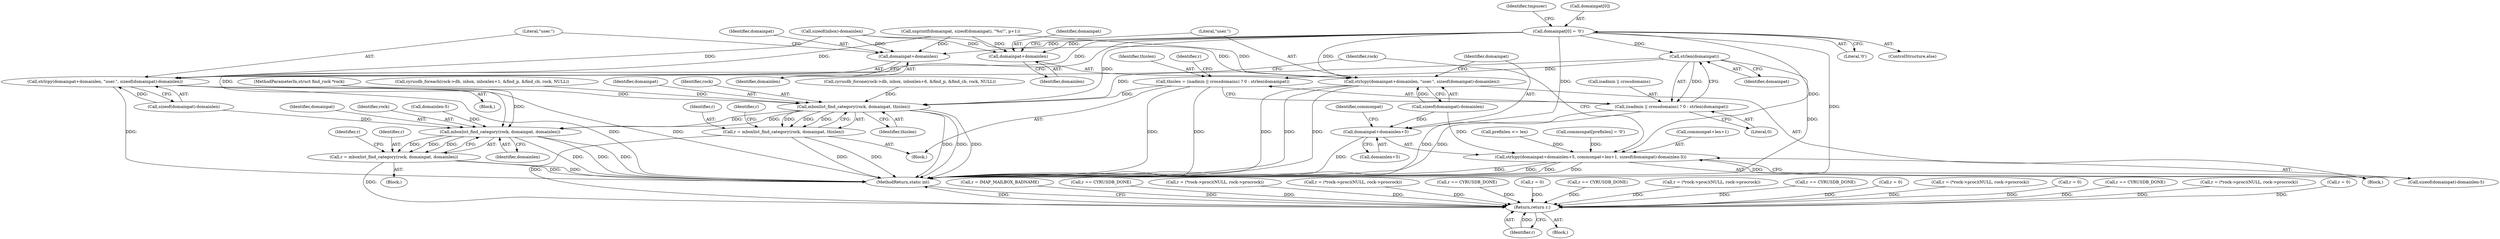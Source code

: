digraph "0_cyrus-imapd_6bd33275368edfa71ae117de895488584678ac79@array" {
"1000236" [label="(Call,domainpat[0] = '\0')"];
"1000630" [label="(Call,strlcpy(domainpat+domainlen, \"user.\", sizeof(domainpat)-domainlen))"];
"1000631" [label="(Call,domainpat+domainlen)"];
"1000641" [label="(Call,strlcpy(domainpat+domainlen, \"user.\", sizeof(domainpat)-domainlen))"];
"1000642" [label="(Call,domainpat+domainlen)"];
"1000650" [label="(Call,strlcpy(domainpat+domainlen+5, commonpat+len+1, sizeof(domainpat)-domainlen-5))"];
"1000651" [label="(Call,domainpat+domainlen+5)"];
"1000680" [label="(Call,strlen(domainpat))"];
"1000673" [label="(Call,thislen = (isadmin || crossdomains) ? 0 : strlen(domainpat))"];
"1000694" [label="(Call,mboxlist_find_category(rock, domainpat, thislen))"];
"1000692" [label="(Call,r = mboxlist_find_category(rock, domainpat, thislen))"];
"1000770" [label="(Return,return r;)"];
"1000724" [label="(Call,mboxlist_find_category(rock, domainpat, domainlen))"];
"1000722" [label="(Call,r = mboxlist_find_category(rock, domainpat, domainlen))"];
"1000675" [label="(Call,(isadmin || crossdomains) ? 0 : strlen(domainpat))"];
"1000227" [label="(Call,snprintf(domainpat, sizeof(domainpat), \"%s!\", p+1))"];
"1000642" [label="(Call,domainpat+domainlen)"];
"1000656" [label="(Call,commonpat+len+1)"];
"1000669" [label="(Identifier,rock)"];
"1000693" [label="(Identifier,r)"];
"1000681" [label="(Identifier,domainpat)"];
"1000696" [label="(Identifier,domainpat)"];
"1000641" [label="(Call,strlcpy(domainpat+domainlen, \"user.\", sizeof(domainpat)-domainlen))"];
"1000343" [label="(Call,r = IMAP_MAILBOX_BADNAME)"];
"1000651" [label="(Call,domainpat+domainlen+5)"];
"1000538" [label="(Call,r == CYRUSDB_DONE)"];
"1000772" [label="(MethodReturn,static int)"];
"1000771" [label="(Identifier,r)"];
"1000506" [label="(Call,r = (*rock->proc)(NULL, rock->procrock))"];
"1000712" [label="(Call,r = (*rock->proc)(NULL, rock->procrock))"];
"1000657" [label="(Identifier,commonpat)"];
"1000683" [label="(Identifier,r)"];
"1000465" [label="(Call,r == CYRUSDB_DONE)"];
"1000635" [label="(Call,sizeof(domainpat)-domainlen)"];
"1000245" [label="(Identifier,tmpuser)"];
"1000236" [label="(Call,domainpat[0] = '\0')"];
"1000626" [label="(Call,prefixlen <= len)"];
"1000692" [label="(Call,r = mboxlist_find_category(rock, domainpat, thislen))"];
"1000650" [label="(Call,strlcpy(domainpat+domainlen+5, commonpat+len+1, sizeof(domainpat)-domainlen-5))"];
"1000468" [label="(Call,r = 0)"];
"1000664" [label="(Call,domainlen-5)"];
"1000723" [label="(Identifier,r)"];
"1000722" [label="(Call,r = mboxlist_find_category(rock, domainpat, domainlen))"];
"1000644" [label="(Identifier,domainlen)"];
"1000729" [label="(Identifier,r)"];
"1000629" [label="(Block,)"];
"1000580" [label="(Call,r == CYRUSDB_DONE)"];
"1000643" [label="(Identifier,domainpat)"];
"1000770" [label="(Return,return r;)"];
"1000695" [label="(Identifier,rock)"];
"1000697" [label="(Identifier,thislen)"];
"1000661" [label="(Call,sizeof(domainpat)-domainlen-5)"];
"1000675" [label="(Call,(isadmin || crossdomains) ? 0 : strlen(domainpat))"];
"1000731" [label="(Call,r = (*rock->proc)(NULL, rock->procrock))"];
"1000680" [label="(Call,strlen(domainpat))"];
"1000240" [label="(Literal,'\0')"];
"1000129" [label="(MethodParameterIn,struct find_rock *rock)"];
"1000676" [label="(Call,isadmin || crossdomains)"];
"1000610" [label="(Call,r == CYRUSDB_DONE)"];
"1000645" [label="(Literal,\"user.\")"];
"1000674" [label="(Identifier,thislen)"];
"1000565" [label="(Call,cyrusdb_forone(rock->db, inbox, inboxlen+6, &find_p, &find_cb, rock, NULL))"];
"1000724" [label="(Call,mboxlist_find_category(rock, domainpat, domainlen))"];
"1000706" [label="(Block,)"];
"1000653" [label="(Call,domainlen+5)"];
"1000640" [label="(Block,)"];
"1000541" [label="(Call,r = 0)"];
"1000694" [label="(Call,mboxlist_find_category(rock, domainpat, thislen))"];
"1000548" [label="(Call,r = (*rock->proc)(NULL, rock->procrock))"];
"1000726" [label="(Identifier,domainpat)"];
"1000652" [label="(Identifier,domainpat)"];
"1000646" [label="(Call,sizeof(domainpat)-domainlen)"];
"1000613" [label="(Call,r = 0)"];
"1000630" [label="(Call,strlcpy(domainpat+domainlen, \"user.\", sizeof(domainpat)-domainlen))"];
"1000403" [label="(Call,commonpat[prefixlen] = '\0')"];
"1000237" [label="(Call,domainpat[0])"];
"1000497" [label="(Call,r == CYRUSDB_DONE)"];
"1000632" [label="(Identifier,domainpat)"];
"1000682" [label="(Call,r = (*rock->proc)(NULL, rock->procrock))"];
"1000699" [label="(Identifier,r)"];
"1000725" [label="(Identifier,rock)"];
"1000727" [label="(Identifier,domainlen)"];
"1000594" [label="(Call,cyrusdb_foreach(rock->db, inbox, inboxlen+1, &find_p, &find_cb, rock, NULL))"];
"1000679" [label="(Literal,0)"];
"1000624" [label="(Block,)"];
"1000633" [label="(Identifier,domainlen)"];
"1000305" [label="(Call,sizeof(inbox)-domainlen)"];
"1000235" [label="(ControlStructure,else)"];
"1000500" [label="(Call,r = 0)"];
"1000634" [label="(Literal,\"user.\")"];
"1000631" [label="(Call,domainpat+domainlen)"];
"1000131" [label="(Block,)"];
"1000673" [label="(Call,thislen = (isadmin || crossdomains) ? 0 : strlen(domainpat))"];
"1000236" -> "1000235"  [label="AST: "];
"1000236" -> "1000240"  [label="CFG: "];
"1000237" -> "1000236"  [label="AST: "];
"1000240" -> "1000236"  [label="AST: "];
"1000245" -> "1000236"  [label="CFG: "];
"1000236" -> "1000772"  [label="DDG: "];
"1000236" -> "1000630"  [label="DDG: "];
"1000236" -> "1000631"  [label="DDG: "];
"1000236" -> "1000641"  [label="DDG: "];
"1000236" -> "1000642"  [label="DDG: "];
"1000236" -> "1000650"  [label="DDG: "];
"1000236" -> "1000651"  [label="DDG: "];
"1000236" -> "1000680"  [label="DDG: "];
"1000236" -> "1000694"  [label="DDG: "];
"1000236" -> "1000724"  [label="DDG: "];
"1000630" -> "1000629"  [label="AST: "];
"1000630" -> "1000635"  [label="CFG: "];
"1000631" -> "1000630"  [label="AST: "];
"1000634" -> "1000630"  [label="AST: "];
"1000635" -> "1000630"  [label="AST: "];
"1000669" -> "1000630"  [label="CFG: "];
"1000630" -> "1000772"  [label="DDG: "];
"1000630" -> "1000772"  [label="DDG: "];
"1000630" -> "1000772"  [label="DDG: "];
"1000227" -> "1000630"  [label="DDG: "];
"1000305" -> "1000630"  [label="DDG: "];
"1000635" -> "1000630"  [label="DDG: "];
"1000631" -> "1000633"  [label="CFG: "];
"1000632" -> "1000631"  [label="AST: "];
"1000633" -> "1000631"  [label="AST: "];
"1000634" -> "1000631"  [label="CFG: "];
"1000227" -> "1000631"  [label="DDG: "];
"1000305" -> "1000631"  [label="DDG: "];
"1000641" -> "1000640"  [label="AST: "];
"1000641" -> "1000646"  [label="CFG: "];
"1000642" -> "1000641"  [label="AST: "];
"1000645" -> "1000641"  [label="AST: "];
"1000646" -> "1000641"  [label="AST: "];
"1000652" -> "1000641"  [label="CFG: "];
"1000641" -> "1000772"  [label="DDG: "];
"1000641" -> "1000772"  [label="DDG: "];
"1000641" -> "1000772"  [label="DDG: "];
"1000227" -> "1000641"  [label="DDG: "];
"1000305" -> "1000641"  [label="DDG: "];
"1000646" -> "1000641"  [label="DDG: "];
"1000642" -> "1000644"  [label="CFG: "];
"1000643" -> "1000642"  [label="AST: "];
"1000644" -> "1000642"  [label="AST: "];
"1000645" -> "1000642"  [label="CFG: "];
"1000227" -> "1000642"  [label="DDG: "];
"1000305" -> "1000642"  [label="DDG: "];
"1000650" -> "1000640"  [label="AST: "];
"1000650" -> "1000661"  [label="CFG: "];
"1000651" -> "1000650"  [label="AST: "];
"1000656" -> "1000650"  [label="AST: "];
"1000661" -> "1000650"  [label="AST: "];
"1000669" -> "1000650"  [label="CFG: "];
"1000650" -> "1000772"  [label="DDG: "];
"1000650" -> "1000772"  [label="DDG: "];
"1000650" -> "1000772"  [label="DDG: "];
"1000650" -> "1000772"  [label="DDG: "];
"1000646" -> "1000650"  [label="DDG: "];
"1000403" -> "1000650"  [label="DDG: "];
"1000626" -> "1000650"  [label="DDG: "];
"1000661" -> "1000650"  [label="DDG: "];
"1000651" -> "1000653"  [label="CFG: "];
"1000652" -> "1000651"  [label="AST: "];
"1000653" -> "1000651"  [label="AST: "];
"1000657" -> "1000651"  [label="CFG: "];
"1000651" -> "1000772"  [label="DDG: "];
"1000646" -> "1000651"  [label="DDG: "];
"1000680" -> "1000675"  [label="AST: "];
"1000680" -> "1000681"  [label="CFG: "];
"1000681" -> "1000680"  [label="AST: "];
"1000675" -> "1000680"  [label="CFG: "];
"1000680" -> "1000772"  [label="DDG: "];
"1000680" -> "1000673"  [label="DDG: "];
"1000680" -> "1000675"  [label="DDG: "];
"1000680" -> "1000694"  [label="DDG: "];
"1000673" -> "1000624"  [label="AST: "];
"1000673" -> "1000675"  [label="CFG: "];
"1000674" -> "1000673"  [label="AST: "];
"1000675" -> "1000673"  [label="AST: "];
"1000683" -> "1000673"  [label="CFG: "];
"1000673" -> "1000772"  [label="DDG: "];
"1000673" -> "1000772"  [label="DDG: "];
"1000673" -> "1000694"  [label="DDG: "];
"1000694" -> "1000692"  [label="AST: "];
"1000694" -> "1000697"  [label="CFG: "];
"1000695" -> "1000694"  [label="AST: "];
"1000696" -> "1000694"  [label="AST: "];
"1000697" -> "1000694"  [label="AST: "];
"1000692" -> "1000694"  [label="CFG: "];
"1000694" -> "1000772"  [label="DDG: "];
"1000694" -> "1000772"  [label="DDG: "];
"1000694" -> "1000772"  [label="DDG: "];
"1000694" -> "1000692"  [label="DDG: "];
"1000694" -> "1000692"  [label="DDG: "];
"1000694" -> "1000692"  [label="DDG: "];
"1000565" -> "1000694"  [label="DDG: "];
"1000594" -> "1000694"  [label="DDG: "];
"1000129" -> "1000694"  [label="DDG: "];
"1000694" -> "1000724"  [label="DDG: "];
"1000694" -> "1000724"  [label="DDG: "];
"1000692" -> "1000624"  [label="AST: "];
"1000693" -> "1000692"  [label="AST: "];
"1000699" -> "1000692"  [label="CFG: "];
"1000692" -> "1000772"  [label="DDG: "];
"1000692" -> "1000772"  [label="DDG: "];
"1000692" -> "1000770"  [label="DDG: "];
"1000770" -> "1000131"  [label="AST: "];
"1000770" -> "1000771"  [label="CFG: "];
"1000771" -> "1000770"  [label="AST: "];
"1000772" -> "1000770"  [label="CFG: "];
"1000770" -> "1000772"  [label="DDG: "];
"1000771" -> "1000770"  [label="DDG: "];
"1000613" -> "1000770"  [label="DDG: "];
"1000343" -> "1000770"  [label="DDG: "];
"1000497" -> "1000770"  [label="DDG: "];
"1000610" -> "1000770"  [label="DDG: "];
"1000468" -> "1000770"  [label="DDG: "];
"1000580" -> "1000770"  [label="DDG: "];
"1000538" -> "1000770"  [label="DDG: "];
"1000548" -> "1000770"  [label="DDG: "];
"1000465" -> "1000770"  [label="DDG: "];
"1000506" -> "1000770"  [label="DDG: "];
"1000682" -> "1000770"  [label="DDG: "];
"1000541" -> "1000770"  [label="DDG: "];
"1000500" -> "1000770"  [label="DDG: "];
"1000712" -> "1000770"  [label="DDG: "];
"1000731" -> "1000770"  [label="DDG: "];
"1000722" -> "1000770"  [label="DDG: "];
"1000724" -> "1000722"  [label="AST: "];
"1000724" -> "1000727"  [label="CFG: "];
"1000725" -> "1000724"  [label="AST: "];
"1000726" -> "1000724"  [label="AST: "];
"1000727" -> "1000724"  [label="AST: "];
"1000722" -> "1000724"  [label="CFG: "];
"1000724" -> "1000772"  [label="DDG: "];
"1000724" -> "1000772"  [label="DDG: "];
"1000724" -> "1000772"  [label="DDG: "];
"1000724" -> "1000722"  [label="DDG: "];
"1000724" -> "1000722"  [label="DDG: "];
"1000724" -> "1000722"  [label="DDG: "];
"1000129" -> "1000724"  [label="DDG: "];
"1000635" -> "1000724"  [label="DDG: "];
"1000664" -> "1000724"  [label="DDG: "];
"1000722" -> "1000706"  [label="AST: "];
"1000723" -> "1000722"  [label="AST: "];
"1000729" -> "1000722"  [label="CFG: "];
"1000722" -> "1000772"  [label="DDG: "];
"1000722" -> "1000772"  [label="DDG: "];
"1000675" -> "1000679"  [label="CFG: "];
"1000676" -> "1000675"  [label="AST: "];
"1000679" -> "1000675"  [label="AST: "];
"1000675" -> "1000772"  [label="DDG: "];
"1000675" -> "1000772"  [label="DDG: "];
}

